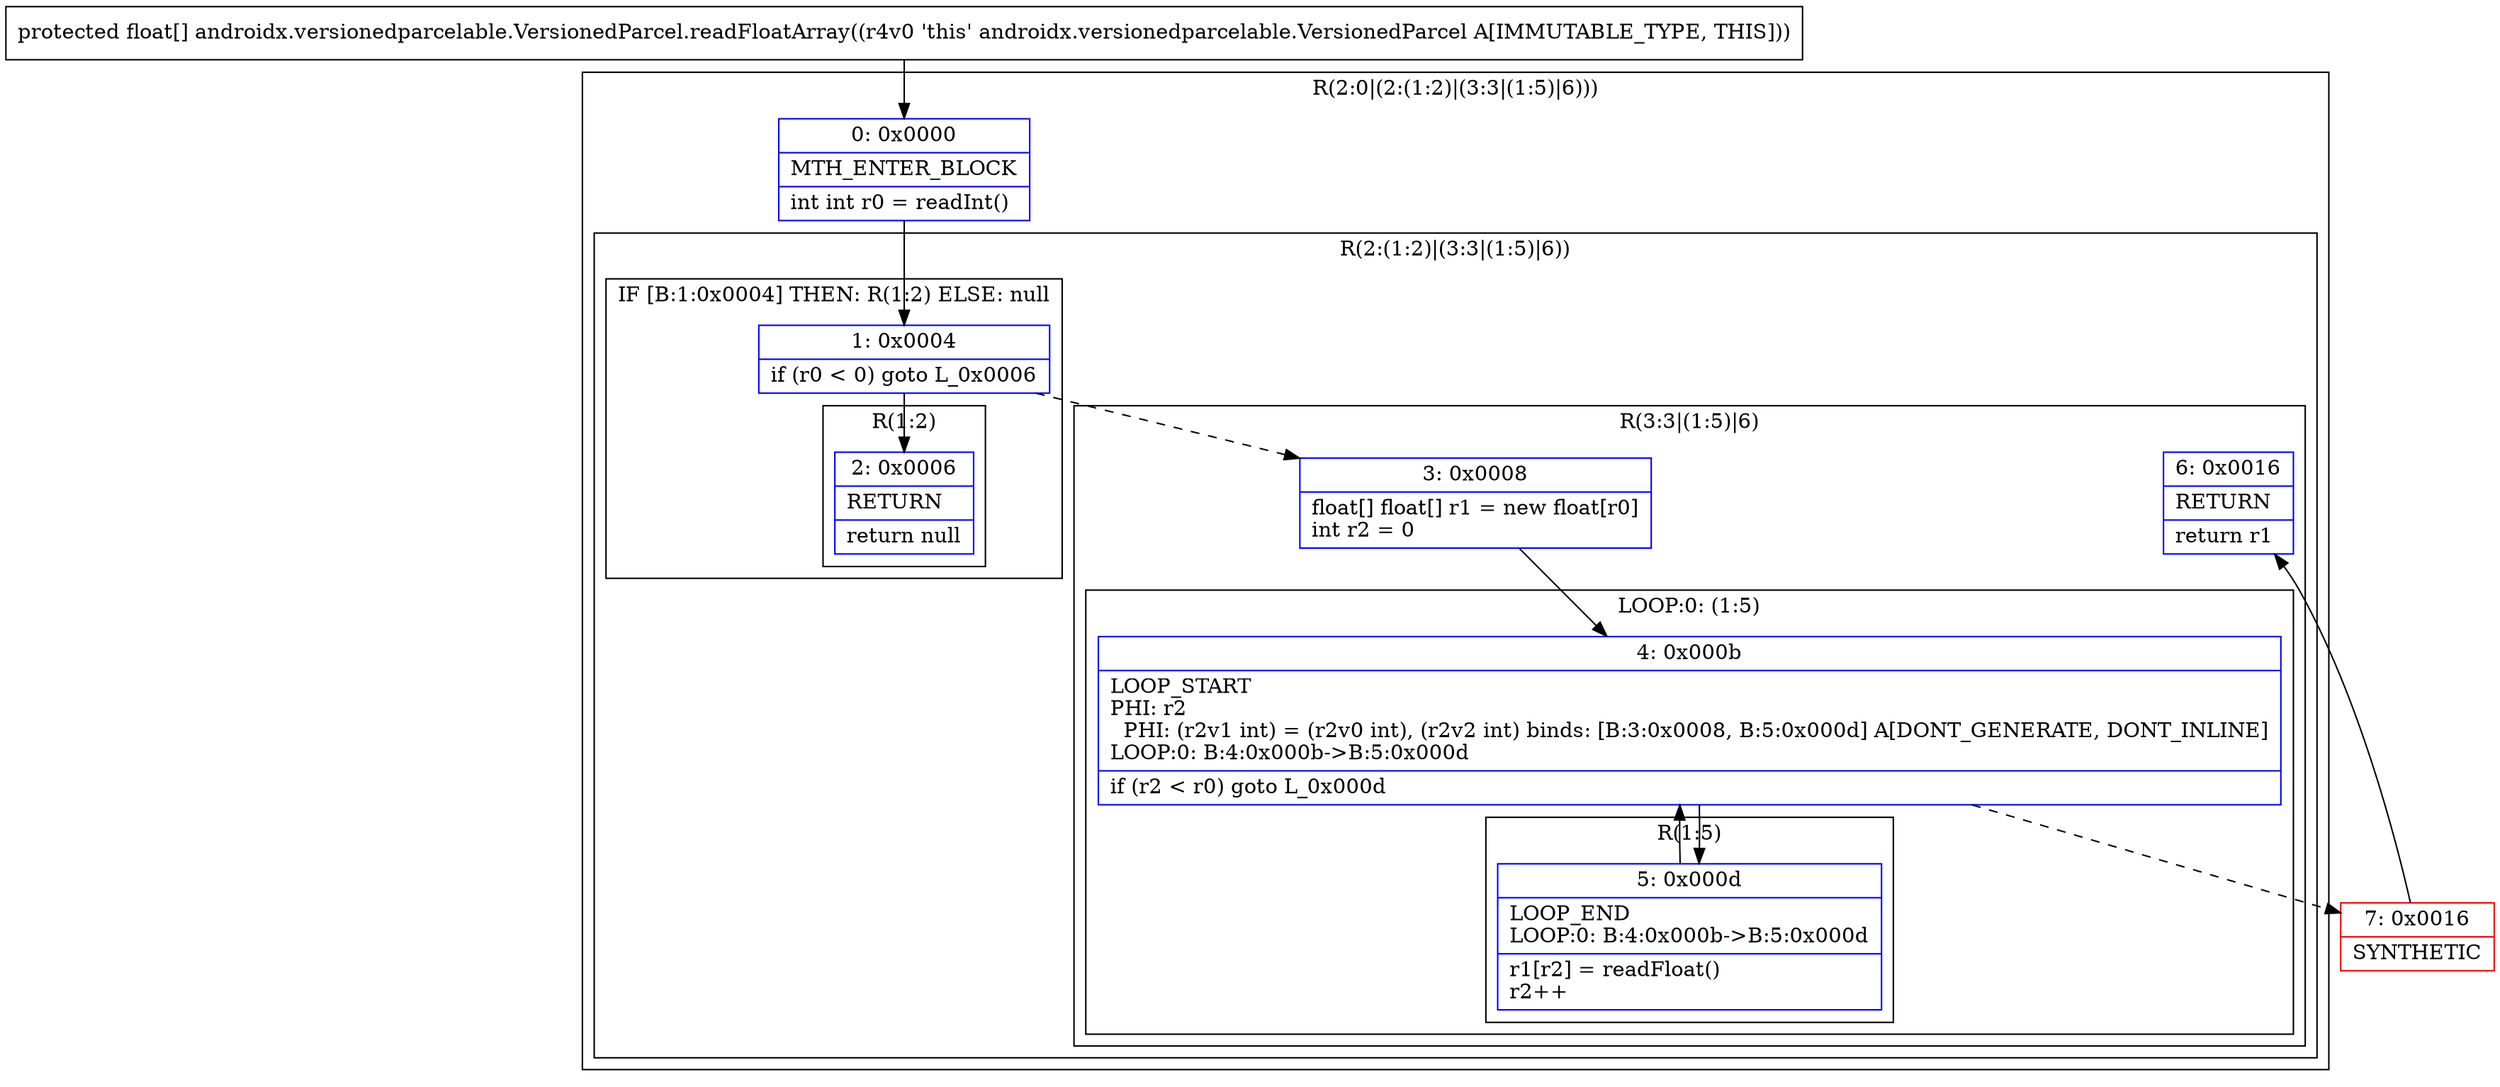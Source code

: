 digraph "CFG forandroidx.versionedparcelable.VersionedParcel.readFloatArray()[F" {
subgraph cluster_Region_2101204741 {
label = "R(2:0|(2:(1:2)|(3:3|(1:5)|6)))";
node [shape=record,color=blue];
Node_0 [shape=record,label="{0\:\ 0x0000|MTH_ENTER_BLOCK\l|int int r0 = readInt()\l}"];
subgraph cluster_Region_69902884 {
label = "R(2:(1:2)|(3:3|(1:5)|6))";
node [shape=record,color=blue];
subgraph cluster_IfRegion_2099478367 {
label = "IF [B:1:0x0004] THEN: R(1:2) ELSE: null";
node [shape=record,color=blue];
Node_1 [shape=record,label="{1\:\ 0x0004|if (r0 \< 0) goto L_0x0006\l}"];
subgraph cluster_Region_97057459 {
label = "R(1:2)";
node [shape=record,color=blue];
Node_2 [shape=record,label="{2\:\ 0x0006|RETURN\l|return null\l}"];
}
}
subgraph cluster_Region_541743629 {
label = "R(3:3|(1:5)|6)";
node [shape=record,color=blue];
Node_3 [shape=record,label="{3\:\ 0x0008|float[] float[] r1 = new float[r0]\lint r2 = 0\l}"];
subgraph cluster_LoopRegion_864672794 {
label = "LOOP:0: (1:5)";
node [shape=record,color=blue];
Node_4 [shape=record,label="{4\:\ 0x000b|LOOP_START\lPHI: r2 \l  PHI: (r2v1 int) = (r2v0 int), (r2v2 int) binds: [B:3:0x0008, B:5:0x000d] A[DONT_GENERATE, DONT_INLINE]\lLOOP:0: B:4:0x000b\-\>B:5:0x000d\l|if (r2 \< r0) goto L_0x000d\l}"];
subgraph cluster_Region_538943633 {
label = "R(1:5)";
node [shape=record,color=blue];
Node_5 [shape=record,label="{5\:\ 0x000d|LOOP_END\lLOOP:0: B:4:0x000b\-\>B:5:0x000d\l|r1[r2] = readFloat()\lr2++\l}"];
}
}
Node_6 [shape=record,label="{6\:\ 0x0016|RETURN\l|return r1\l}"];
}
}
}
Node_7 [shape=record,color=red,label="{7\:\ 0x0016|SYNTHETIC\l}"];
MethodNode[shape=record,label="{protected float[] androidx.versionedparcelable.VersionedParcel.readFloatArray((r4v0 'this' androidx.versionedparcelable.VersionedParcel A[IMMUTABLE_TYPE, THIS])) }"];
MethodNode -> Node_0;
Node_0 -> Node_1;
Node_1 -> Node_2;
Node_1 -> Node_3[style=dashed];
Node_3 -> Node_4;
Node_4 -> Node_5;
Node_4 -> Node_7[style=dashed];
Node_5 -> Node_4;
Node_7 -> Node_6;
}

